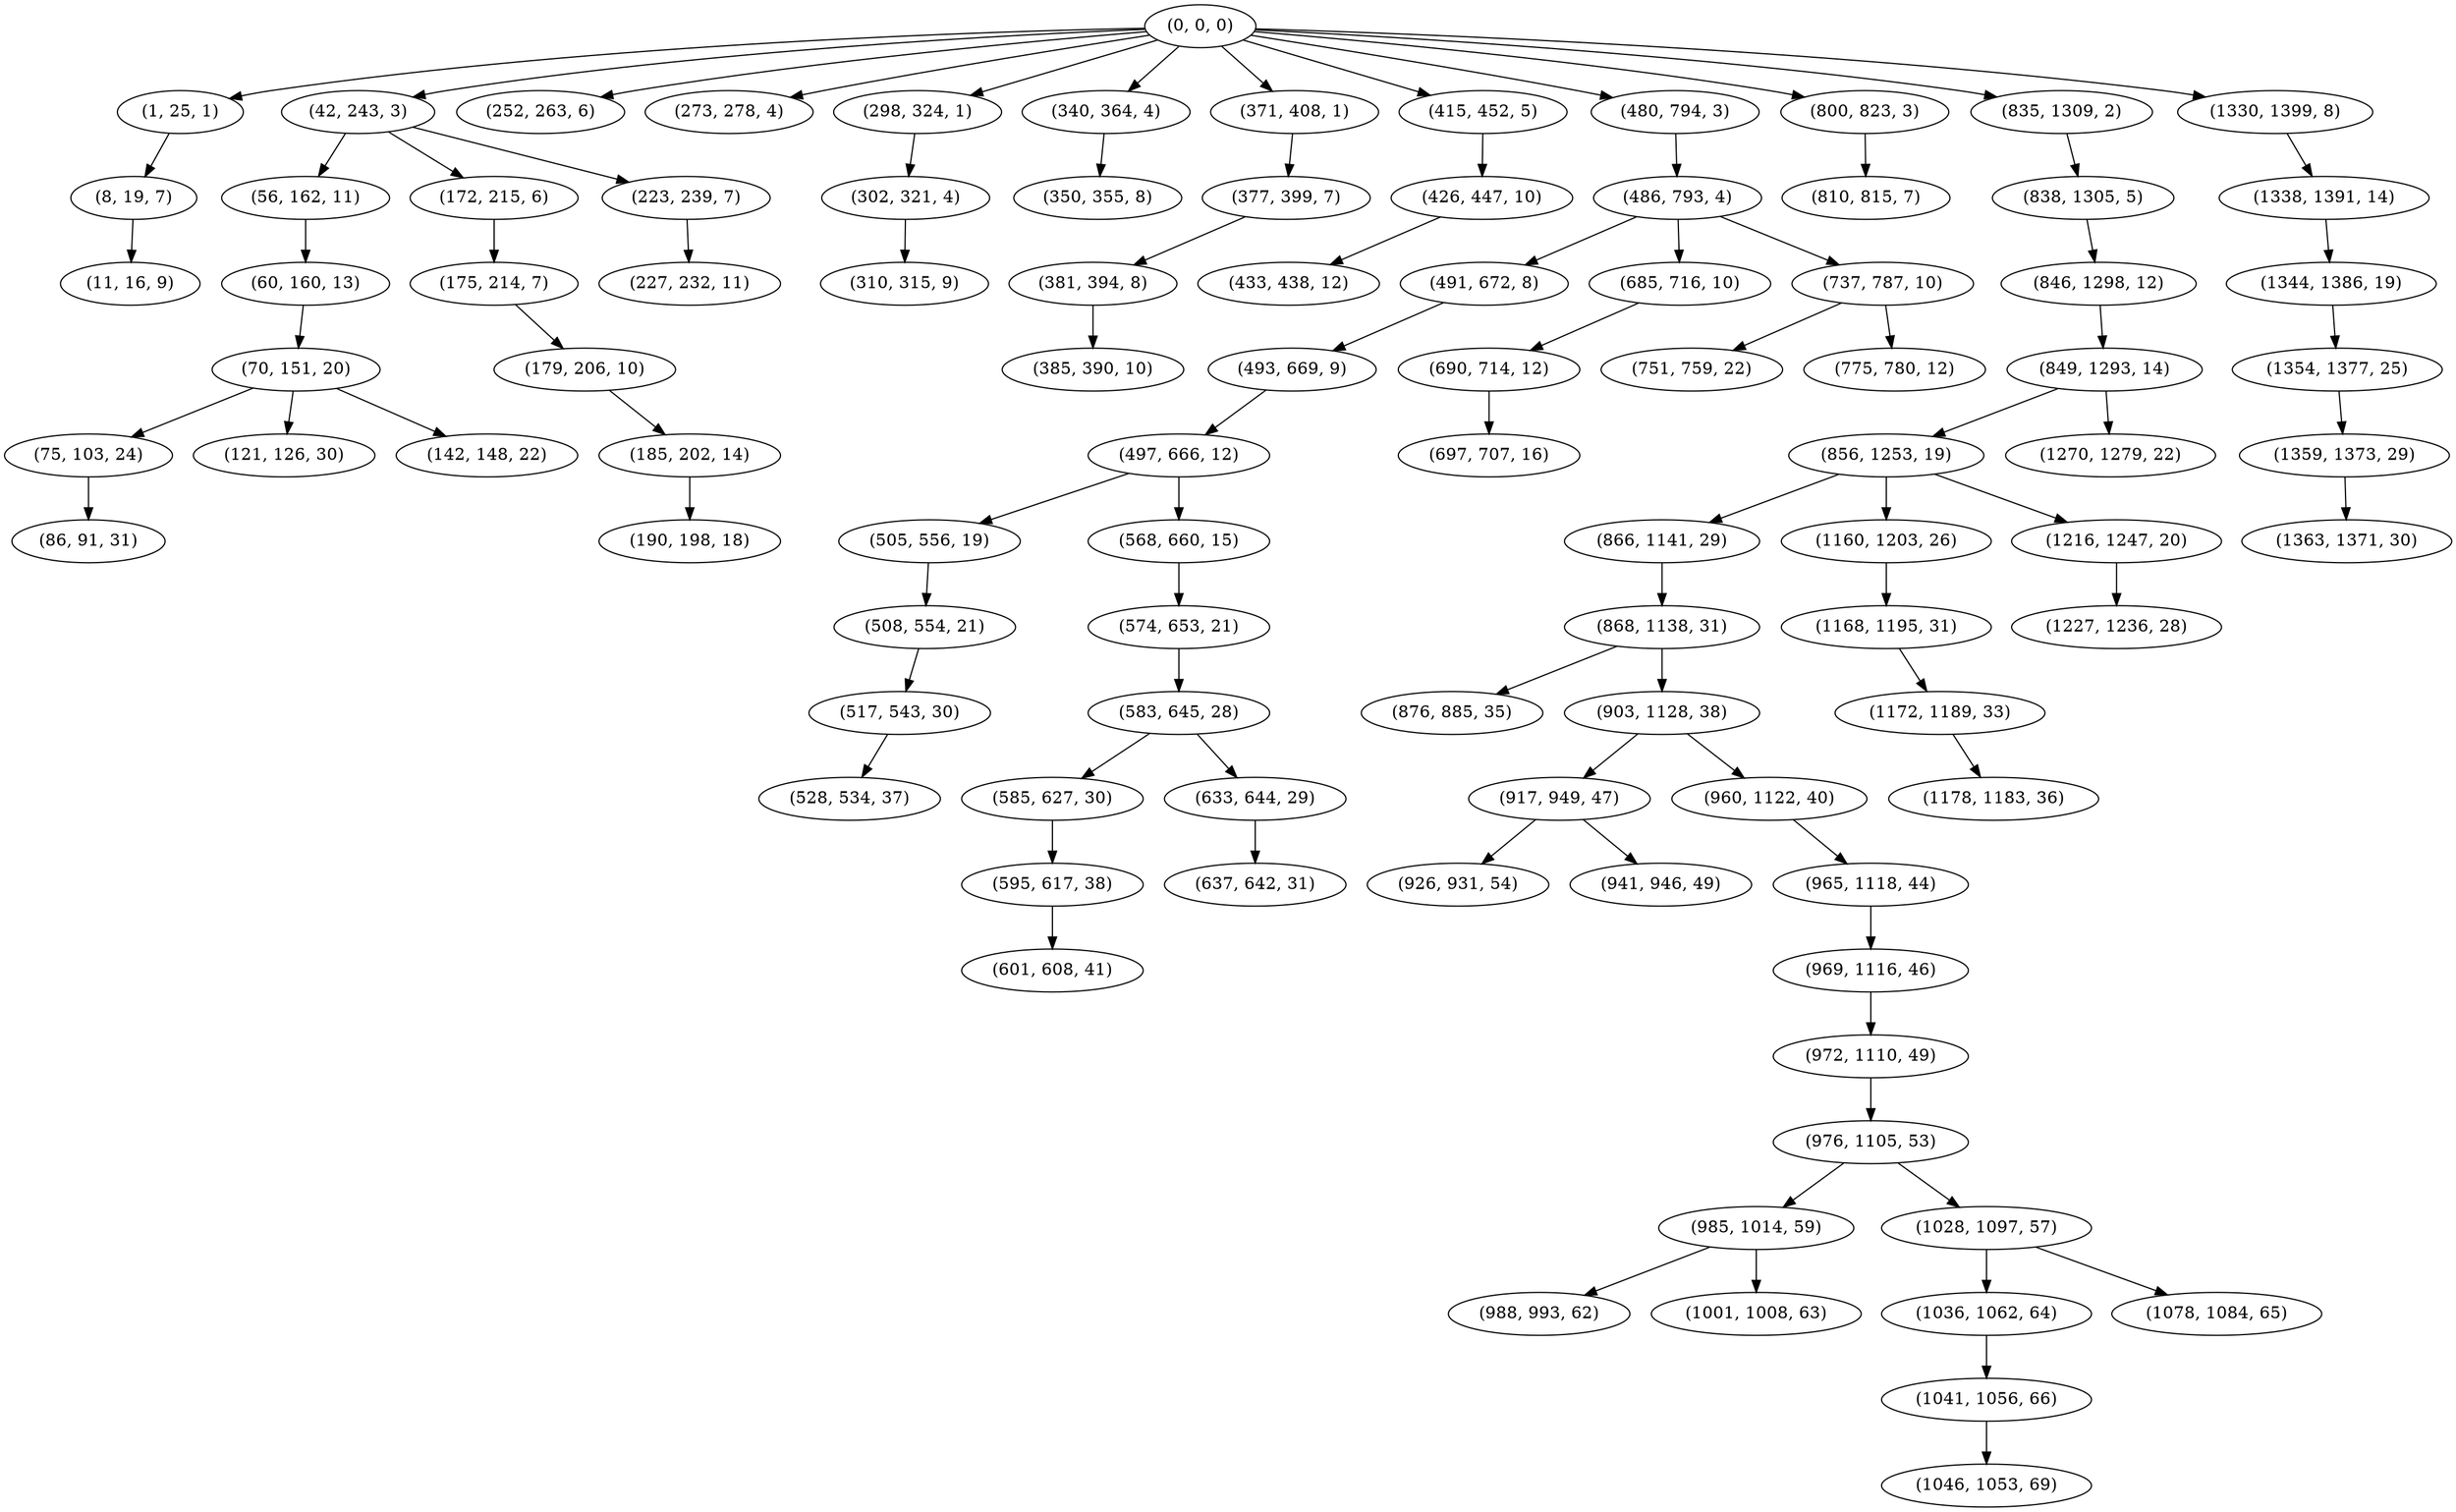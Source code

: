 digraph tree {
    "(0, 0, 0)";
    "(1, 25, 1)";
    "(8, 19, 7)";
    "(11, 16, 9)";
    "(42, 243, 3)";
    "(56, 162, 11)";
    "(60, 160, 13)";
    "(70, 151, 20)";
    "(75, 103, 24)";
    "(86, 91, 31)";
    "(121, 126, 30)";
    "(142, 148, 22)";
    "(172, 215, 6)";
    "(175, 214, 7)";
    "(179, 206, 10)";
    "(185, 202, 14)";
    "(190, 198, 18)";
    "(223, 239, 7)";
    "(227, 232, 11)";
    "(252, 263, 6)";
    "(273, 278, 4)";
    "(298, 324, 1)";
    "(302, 321, 4)";
    "(310, 315, 9)";
    "(340, 364, 4)";
    "(350, 355, 8)";
    "(371, 408, 1)";
    "(377, 399, 7)";
    "(381, 394, 8)";
    "(385, 390, 10)";
    "(415, 452, 5)";
    "(426, 447, 10)";
    "(433, 438, 12)";
    "(480, 794, 3)";
    "(486, 793, 4)";
    "(491, 672, 8)";
    "(493, 669, 9)";
    "(497, 666, 12)";
    "(505, 556, 19)";
    "(508, 554, 21)";
    "(517, 543, 30)";
    "(528, 534, 37)";
    "(568, 660, 15)";
    "(574, 653, 21)";
    "(583, 645, 28)";
    "(585, 627, 30)";
    "(595, 617, 38)";
    "(601, 608, 41)";
    "(633, 644, 29)";
    "(637, 642, 31)";
    "(685, 716, 10)";
    "(690, 714, 12)";
    "(697, 707, 16)";
    "(737, 787, 10)";
    "(751, 759, 22)";
    "(775, 780, 12)";
    "(800, 823, 3)";
    "(810, 815, 7)";
    "(835, 1309, 2)";
    "(838, 1305, 5)";
    "(846, 1298, 12)";
    "(849, 1293, 14)";
    "(856, 1253, 19)";
    "(866, 1141, 29)";
    "(868, 1138, 31)";
    "(876, 885, 35)";
    "(903, 1128, 38)";
    "(917, 949, 47)";
    "(926, 931, 54)";
    "(941, 946, 49)";
    "(960, 1122, 40)";
    "(965, 1118, 44)";
    "(969, 1116, 46)";
    "(972, 1110, 49)";
    "(976, 1105, 53)";
    "(985, 1014, 59)";
    "(988, 993, 62)";
    "(1001, 1008, 63)";
    "(1028, 1097, 57)";
    "(1036, 1062, 64)";
    "(1041, 1056, 66)";
    "(1046, 1053, 69)";
    "(1078, 1084, 65)";
    "(1160, 1203, 26)";
    "(1168, 1195, 31)";
    "(1172, 1189, 33)";
    "(1178, 1183, 36)";
    "(1216, 1247, 20)";
    "(1227, 1236, 28)";
    "(1270, 1279, 22)";
    "(1330, 1399, 8)";
    "(1338, 1391, 14)";
    "(1344, 1386, 19)";
    "(1354, 1377, 25)";
    "(1359, 1373, 29)";
    "(1363, 1371, 30)";
    "(0, 0, 0)" -> "(1, 25, 1)";
    "(0, 0, 0)" -> "(42, 243, 3)";
    "(0, 0, 0)" -> "(252, 263, 6)";
    "(0, 0, 0)" -> "(273, 278, 4)";
    "(0, 0, 0)" -> "(298, 324, 1)";
    "(0, 0, 0)" -> "(340, 364, 4)";
    "(0, 0, 0)" -> "(371, 408, 1)";
    "(0, 0, 0)" -> "(415, 452, 5)";
    "(0, 0, 0)" -> "(480, 794, 3)";
    "(0, 0, 0)" -> "(800, 823, 3)";
    "(0, 0, 0)" -> "(835, 1309, 2)";
    "(0, 0, 0)" -> "(1330, 1399, 8)";
    "(1, 25, 1)" -> "(8, 19, 7)";
    "(8, 19, 7)" -> "(11, 16, 9)";
    "(42, 243, 3)" -> "(56, 162, 11)";
    "(42, 243, 3)" -> "(172, 215, 6)";
    "(42, 243, 3)" -> "(223, 239, 7)";
    "(56, 162, 11)" -> "(60, 160, 13)";
    "(60, 160, 13)" -> "(70, 151, 20)";
    "(70, 151, 20)" -> "(75, 103, 24)";
    "(70, 151, 20)" -> "(121, 126, 30)";
    "(70, 151, 20)" -> "(142, 148, 22)";
    "(75, 103, 24)" -> "(86, 91, 31)";
    "(172, 215, 6)" -> "(175, 214, 7)";
    "(175, 214, 7)" -> "(179, 206, 10)";
    "(179, 206, 10)" -> "(185, 202, 14)";
    "(185, 202, 14)" -> "(190, 198, 18)";
    "(223, 239, 7)" -> "(227, 232, 11)";
    "(298, 324, 1)" -> "(302, 321, 4)";
    "(302, 321, 4)" -> "(310, 315, 9)";
    "(340, 364, 4)" -> "(350, 355, 8)";
    "(371, 408, 1)" -> "(377, 399, 7)";
    "(377, 399, 7)" -> "(381, 394, 8)";
    "(381, 394, 8)" -> "(385, 390, 10)";
    "(415, 452, 5)" -> "(426, 447, 10)";
    "(426, 447, 10)" -> "(433, 438, 12)";
    "(480, 794, 3)" -> "(486, 793, 4)";
    "(486, 793, 4)" -> "(491, 672, 8)";
    "(486, 793, 4)" -> "(685, 716, 10)";
    "(486, 793, 4)" -> "(737, 787, 10)";
    "(491, 672, 8)" -> "(493, 669, 9)";
    "(493, 669, 9)" -> "(497, 666, 12)";
    "(497, 666, 12)" -> "(505, 556, 19)";
    "(497, 666, 12)" -> "(568, 660, 15)";
    "(505, 556, 19)" -> "(508, 554, 21)";
    "(508, 554, 21)" -> "(517, 543, 30)";
    "(517, 543, 30)" -> "(528, 534, 37)";
    "(568, 660, 15)" -> "(574, 653, 21)";
    "(574, 653, 21)" -> "(583, 645, 28)";
    "(583, 645, 28)" -> "(585, 627, 30)";
    "(583, 645, 28)" -> "(633, 644, 29)";
    "(585, 627, 30)" -> "(595, 617, 38)";
    "(595, 617, 38)" -> "(601, 608, 41)";
    "(633, 644, 29)" -> "(637, 642, 31)";
    "(685, 716, 10)" -> "(690, 714, 12)";
    "(690, 714, 12)" -> "(697, 707, 16)";
    "(737, 787, 10)" -> "(751, 759, 22)";
    "(737, 787, 10)" -> "(775, 780, 12)";
    "(800, 823, 3)" -> "(810, 815, 7)";
    "(835, 1309, 2)" -> "(838, 1305, 5)";
    "(838, 1305, 5)" -> "(846, 1298, 12)";
    "(846, 1298, 12)" -> "(849, 1293, 14)";
    "(849, 1293, 14)" -> "(856, 1253, 19)";
    "(849, 1293, 14)" -> "(1270, 1279, 22)";
    "(856, 1253, 19)" -> "(866, 1141, 29)";
    "(856, 1253, 19)" -> "(1160, 1203, 26)";
    "(856, 1253, 19)" -> "(1216, 1247, 20)";
    "(866, 1141, 29)" -> "(868, 1138, 31)";
    "(868, 1138, 31)" -> "(876, 885, 35)";
    "(868, 1138, 31)" -> "(903, 1128, 38)";
    "(903, 1128, 38)" -> "(917, 949, 47)";
    "(903, 1128, 38)" -> "(960, 1122, 40)";
    "(917, 949, 47)" -> "(926, 931, 54)";
    "(917, 949, 47)" -> "(941, 946, 49)";
    "(960, 1122, 40)" -> "(965, 1118, 44)";
    "(965, 1118, 44)" -> "(969, 1116, 46)";
    "(969, 1116, 46)" -> "(972, 1110, 49)";
    "(972, 1110, 49)" -> "(976, 1105, 53)";
    "(976, 1105, 53)" -> "(985, 1014, 59)";
    "(976, 1105, 53)" -> "(1028, 1097, 57)";
    "(985, 1014, 59)" -> "(988, 993, 62)";
    "(985, 1014, 59)" -> "(1001, 1008, 63)";
    "(1028, 1097, 57)" -> "(1036, 1062, 64)";
    "(1028, 1097, 57)" -> "(1078, 1084, 65)";
    "(1036, 1062, 64)" -> "(1041, 1056, 66)";
    "(1041, 1056, 66)" -> "(1046, 1053, 69)";
    "(1160, 1203, 26)" -> "(1168, 1195, 31)";
    "(1168, 1195, 31)" -> "(1172, 1189, 33)";
    "(1172, 1189, 33)" -> "(1178, 1183, 36)";
    "(1216, 1247, 20)" -> "(1227, 1236, 28)";
    "(1330, 1399, 8)" -> "(1338, 1391, 14)";
    "(1338, 1391, 14)" -> "(1344, 1386, 19)";
    "(1344, 1386, 19)" -> "(1354, 1377, 25)";
    "(1354, 1377, 25)" -> "(1359, 1373, 29)";
    "(1359, 1373, 29)" -> "(1363, 1371, 30)";
}
